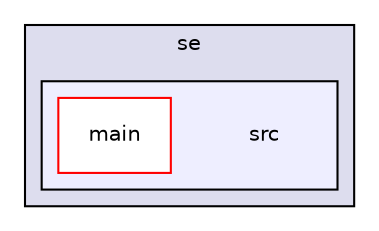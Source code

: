 digraph "/Users/zoltan/git/OKW/se/src" {
  compound=true
  node [ fontsize="10", fontname="Helvetica"];
  edge [ labelfontsize="10", labelfontname="Helvetica"];
  subgraph clusterdir_0c16530b5d264870aa4431e8a25214d3 {
    graph [ bgcolor="#ddddee", pencolor="black", label="se" fontname="Helvetica", fontsize="10", URL="dir_0c16530b5d264870aa4431e8a25214d3.html"]
  subgraph clusterdir_be767b33c06e16aec676490308ce37bd {
    graph [ bgcolor="#eeeeff", pencolor="black", label="" URL="dir_be767b33c06e16aec676490308ce37bd.html"];
    dir_be767b33c06e16aec676490308ce37bd [shape=plaintext label="src"];
    dir_ac7924823df1a4b239407b3617e0970c [shape=box label="main" color="red" fillcolor="white" style="filled" URL="dir_ac7924823df1a4b239407b3617e0970c.html"];
  }
  }
}
